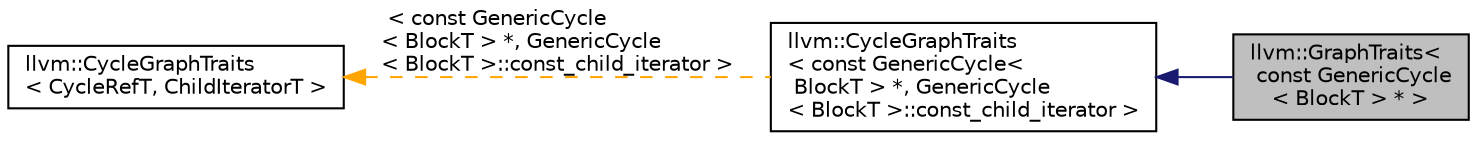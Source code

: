 digraph "llvm::GraphTraits&lt; const GenericCycle&lt; BlockT &gt; * &gt;"
{
 // LATEX_PDF_SIZE
  bgcolor="transparent";
  edge [fontname="Helvetica",fontsize="10",labelfontname="Helvetica",labelfontsize="10"];
  node [fontname="Helvetica",fontsize="10",shape=record];
  rankdir="LR";
  Node1 [label="llvm::GraphTraits\<\l const GenericCycle\l\< BlockT \> * \>",height=0.2,width=0.4,color="black", fillcolor="grey75", style="filled", fontcolor="black",tooltip=" "];
  Node2 -> Node1 [dir="back",color="midnightblue",fontsize="10",style="solid",fontname="Helvetica"];
  Node2 [label="llvm::CycleGraphTraits\l\< const GenericCycle\<\l BlockT \> *, GenericCycle\l\< BlockT \>::const_child_iterator \>",height=0.2,width=0.4,color="black",URL="$structllvm_1_1CycleGraphTraits.html",tooltip=" "];
  Node3 -> Node2 [dir="back",color="orange",fontsize="10",style="dashed",label=" \< const GenericCycle\l\< BlockT \> *, GenericCycle\l\< BlockT \>::const_child_iterator \>" ,fontname="Helvetica"];
  Node3 [label="llvm::CycleGraphTraits\l\< CycleRefT, ChildIteratorT \>",height=0.2,width=0.4,color="black",URL="$structllvm_1_1CycleGraphTraits.html",tooltip="GraphTraits for iterating over a sub-tree of the CycleT tree."];
}
